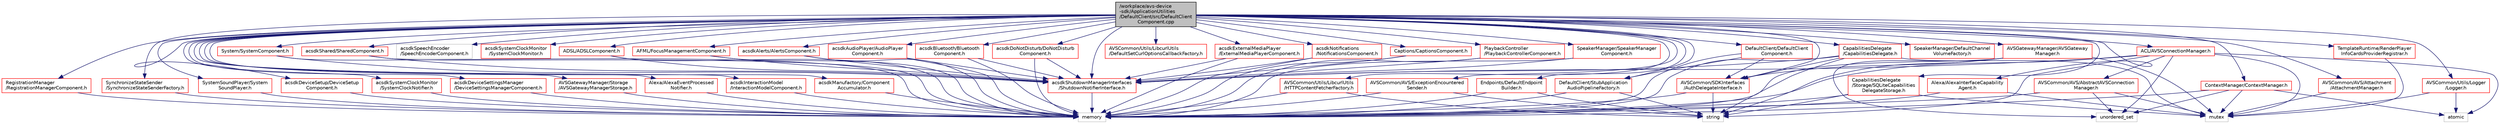 digraph "/workplace/avs-device-sdk/ApplicationUtilities/DefaultClient/src/DefaultClientComponent.cpp"
{
 // LATEX_PDF_SIZE
  edge [fontname="Helvetica",fontsize="10",labelfontname="Helvetica",labelfontsize="10"];
  node [fontname="Helvetica",fontsize="10",shape=record];
  Node1 [label="/workplace/avs-device\l-sdk/ApplicationUtilities\l/DefaultClient/src/DefaultClient\lComponent.cpp",height=0.2,width=0.4,color="black", fillcolor="grey75", style="filled", fontcolor="black",tooltip=" "];
  Node1 -> Node2 [color="midnightblue",fontsize="10",style="solid",fontname="Helvetica"];
  Node2 [label="ACL/AVSConnectionManager.h",height=0.2,width=0.4,color="red", fillcolor="white", style="filled",URL="$_a_v_s_connection_manager_8h.html",tooltip=" "];
  Node2 -> Node3 [color="midnightblue",fontsize="10",style="solid",fontname="Helvetica"];
  Node3 [label="atomic",height=0.2,width=0.4,color="grey75", fillcolor="white", style="filled",tooltip=" "];
  Node2 -> Node4 [color="midnightblue",fontsize="10",style="solid",fontname="Helvetica"];
  Node4 [label="memory",height=0.2,width=0.4,color="grey75", fillcolor="white", style="filled",tooltip=" "];
  Node2 -> Node5 [color="midnightblue",fontsize="10",style="solid",fontname="Helvetica"];
  Node5 [label="mutex",height=0.2,width=0.4,color="grey75", fillcolor="white", style="filled",tooltip=" "];
  Node2 -> Node6 [color="midnightblue",fontsize="10",style="solid",fontname="Helvetica"];
  Node6 [label="string",height=0.2,width=0.4,color="grey75", fillcolor="white", style="filled",tooltip=" "];
  Node2 -> Node7 [color="midnightblue",fontsize="10",style="solid",fontname="Helvetica"];
  Node7 [label="unordered_set",height=0.2,width=0.4,color="grey75", fillcolor="white", style="filled",tooltip=" "];
  Node2 -> Node8 [color="midnightblue",fontsize="10",style="solid",fontname="Helvetica"];
  Node8 [label="acsdkShutdownManagerInterfaces\l/ShutdownNotifierInterface.h",height=0.2,width=0.4,color="red", fillcolor="white", style="filled",URL="$_shutdown_notifier_interface_8h.html",tooltip=" "];
  Node8 -> Node4 [color="midnightblue",fontsize="10",style="solid",fontname="Helvetica"];
  Node2 -> Node12 [color="midnightblue",fontsize="10",style="solid",fontname="Helvetica"];
  Node12 [label="AVSCommon/AVS/AbstractAVSConnection\lManager.h",height=0.2,width=0.4,color="red", fillcolor="white", style="filled",URL="$_abstract_a_v_s_connection_manager_8h.html",tooltip=" "];
  Node12 -> Node4 [color="midnightblue",fontsize="10",style="solid",fontname="Helvetica"];
  Node12 -> Node5 [color="midnightblue",fontsize="10",style="solid",fontname="Helvetica"];
  Node12 -> Node7 [color="midnightblue",fontsize="10",style="solid",fontname="Helvetica"];
  Node1 -> Node47 [color="midnightblue",fontsize="10",style="solid",fontname="Helvetica"];
  Node47 [label="acsdkAlerts/AlertsComponent.h",height=0.2,width=0.4,color="red", fillcolor="white", style="filled",URL="$_alerts_component_8h.html",tooltip=" "];
  Node47 -> Node4 [color="midnightblue",fontsize="10",style="solid",fontname="Helvetica"];
  Node47 -> Node8 [color="midnightblue",fontsize="10",style="solid",fontname="Helvetica"];
  Node1 -> Node215 [color="midnightblue",fontsize="10",style="solid",fontname="Helvetica"];
  Node215 [label="acsdkAudioPlayer/AudioPlayer\lComponent.h",height=0.2,width=0.4,color="red", fillcolor="white", style="filled",URL="$_audio_player_component_8h.html",tooltip=" "];
  Node215 -> Node4 [color="midnightblue",fontsize="10",style="solid",fontname="Helvetica"];
  Node215 -> Node8 [color="midnightblue",fontsize="10",style="solid",fontname="Helvetica"];
  Node1 -> Node235 [color="midnightblue",fontsize="10",style="solid",fontname="Helvetica"];
  Node235 [label="acsdkBluetooth/Bluetooth\lComponent.h",height=0.2,width=0.4,color="red", fillcolor="white", style="filled",URL="$_bluetooth_component_8h.html",tooltip=" "];
  Node235 -> Node4 [color="midnightblue",fontsize="10",style="solid",fontname="Helvetica"];
  Node235 -> Node8 [color="midnightblue",fontsize="10",style="solid",fontname="Helvetica"];
  Node1 -> Node257 [color="midnightblue",fontsize="10",style="solid",fontname="Helvetica"];
  Node257 [label="acsdkDeviceSettingsManager\l/DeviceSettingsManagerComponent.h",height=0.2,width=0.4,color="red", fillcolor="white", style="filled",URL="$_device_settings_manager_component_8h.html",tooltip=" "];
  Node257 -> Node4 [color="midnightblue",fontsize="10",style="solid",fontname="Helvetica"];
  Node1 -> Node280 [color="midnightblue",fontsize="10",style="solid",fontname="Helvetica"];
  Node280 [label="acsdkDoNotDisturb/DoNotDisturb\lComponent.h",height=0.2,width=0.4,color="red", fillcolor="white", style="filled",URL="$_do_not_disturb_component_8h.html",tooltip=" "];
  Node280 -> Node4 [color="midnightblue",fontsize="10",style="solid",fontname="Helvetica"];
  Node280 -> Node8 [color="midnightblue",fontsize="10",style="solid",fontname="Helvetica"];
  Node1 -> Node281 [color="midnightblue",fontsize="10",style="solid",fontname="Helvetica"];
  Node281 [label="acsdkExternalMediaPlayer\l/ExternalMediaPlayerComponent.h",height=0.2,width=0.4,color="red", fillcolor="white", style="filled",URL="$_external_media_player_component_8h.html",tooltip=" "];
  Node281 -> Node4 [color="midnightblue",fontsize="10",style="solid",fontname="Helvetica"];
  Node281 -> Node8 [color="midnightblue",fontsize="10",style="solid",fontname="Helvetica"];
  Node1 -> Node314 [color="midnightblue",fontsize="10",style="solid",fontname="Helvetica"];
  Node314 [label="acsdkInteractionModel\l/InteractionModelComponent.h",height=0.2,width=0.4,color="red", fillcolor="white", style="filled",URL="$_interaction_model_component_8h.html",tooltip=" "];
  Node314 -> Node4 [color="midnightblue",fontsize="10",style="solid",fontname="Helvetica"];
  Node1 -> Node318 [color="midnightblue",fontsize="10",style="solid",fontname="Helvetica"];
  Node318 [label="acsdkManufactory/Component\lAccumulator.h",height=0.2,width=0.4,color="red", fillcolor="white", style="filled",URL="$_component_accumulator_8h.html",tooltip=" "];
  Node318 -> Node4 [color="midnightblue",fontsize="10",style="solid",fontname="Helvetica"];
  Node1 -> Node320 [color="midnightblue",fontsize="10",style="solid",fontname="Helvetica"];
  Node320 [label="acsdkNotifications\l/NotificationsComponent.h",height=0.2,width=0.4,color="red", fillcolor="white", style="filled",URL="$_notifications_component_8h.html",tooltip=" "];
  Node320 -> Node4 [color="midnightblue",fontsize="10",style="solid",fontname="Helvetica"];
  Node320 -> Node8 [color="midnightblue",fontsize="10",style="solid",fontname="Helvetica"];
  Node1 -> Node326 [color="midnightblue",fontsize="10",style="solid",fontname="Helvetica"];
  Node326 [label="acsdkShared/SharedComponent.h",height=0.2,width=0.4,color="red", fillcolor="white", style="filled",URL="$_shared_component_8h.html",tooltip=" "];
  Node326 -> Node4 [color="midnightblue",fontsize="10",style="solid",fontname="Helvetica"];
  Node326 -> Node8 [color="midnightblue",fontsize="10",style="solid",fontname="Helvetica"];
  Node1 -> Node8 [color="midnightblue",fontsize="10",style="solid",fontname="Helvetica"];
  Node1 -> Node332 [color="midnightblue",fontsize="10",style="solid",fontname="Helvetica"];
  Node332 [label="acsdkSpeechEncoder\l/SpeechEncoderComponent.h",height=0.2,width=0.4,color="grey75", fillcolor="white", style="filled",tooltip=" "];
  Node1 -> Node333 [color="midnightblue",fontsize="10",style="solid",fontname="Helvetica"];
  Node333 [label="acsdkSystemClockMonitor\l/SystemClockMonitor.h",height=0.2,width=0.4,color="red", fillcolor="white", style="filled",URL="$_system_clock_monitor_8h.html",tooltip=" "];
  Node1 -> Node335 [color="midnightblue",fontsize="10",style="solid",fontname="Helvetica"];
  Node335 [label="acsdkSystemClockMonitor\l/SystemClockNotifier.h",height=0.2,width=0.4,color="red", fillcolor="white", style="filled",URL="$_system_clock_notifier_8h.html",tooltip=" "];
  Node335 -> Node4 [color="midnightblue",fontsize="10",style="solid",fontname="Helvetica"];
  Node1 -> Node337 [color="midnightblue",fontsize="10",style="solid",fontname="Helvetica"];
  Node337 [label="ADSL/ADSLComponent.h",height=0.2,width=0.4,color="red", fillcolor="white", style="filled",URL="$_a_d_s_l_component_8h.html",tooltip=" "];
  Node337 -> Node4 [color="midnightblue",fontsize="10",style="solid",fontname="Helvetica"];
  Node337 -> Node8 [color="midnightblue",fontsize="10",style="solid",fontname="Helvetica"];
  Node1 -> Node338 [color="midnightblue",fontsize="10",style="solid",fontname="Helvetica"];
  Node338 [label="AFML/FocusManagementComponent.h",height=0.2,width=0.4,color="red", fillcolor="white", style="filled",URL="$_focus_management_component_8h.html",tooltip=" "];
  Node338 -> Node4 [color="midnightblue",fontsize="10",style="solid",fontname="Helvetica"];
  Node338 -> Node8 [color="midnightblue",fontsize="10",style="solid",fontname="Helvetica"];
  Node1 -> Node341 [color="midnightblue",fontsize="10",style="solid",fontname="Helvetica"];
  Node341 [label="AVSCommon/AVS/Attachment\l/AttachmentManager.h",height=0.2,width=0.4,color="red", fillcolor="white", style="filled",URL="$_attachment_manager_8h.html",tooltip=" "];
  Node341 -> Node5 [color="midnightblue",fontsize="10",style="solid",fontname="Helvetica"];
  Node1 -> Node342 [color="midnightblue",fontsize="10",style="solid",fontname="Helvetica"];
  Node342 [label="AVSCommon/AVS/ExceptionEncountered\lSender.h",height=0.2,width=0.4,color="red", fillcolor="white", style="filled",URL="$_exception_encountered_sender_8h.html",tooltip=" "];
  Node342 -> Node4 [color="midnightblue",fontsize="10",style="solid",fontname="Helvetica"];
  Node342 -> Node6 [color="midnightblue",fontsize="10",style="solid",fontname="Helvetica"];
  Node1 -> Node343 [color="midnightblue",fontsize="10",style="solid",fontname="Helvetica"];
  Node343 [label="AVSCommon/SDKInterfaces\l/AuthDelegateInterface.h",height=0.2,width=0.4,color="red", fillcolor="white", style="filled",URL="$_auth_delegate_interface_8h.html",tooltip=" "];
  Node343 -> Node4 [color="midnightblue",fontsize="10",style="solid",fontname="Helvetica"];
  Node343 -> Node6 [color="midnightblue",fontsize="10",style="solid",fontname="Helvetica"];
  Node1 -> Node345 [color="midnightblue",fontsize="10",style="solid",fontname="Helvetica"];
  Node345 [label="AVSCommon/Utils/LibcurlUtils\l/HTTPContentFetcherFactory.h",height=0.2,width=0.4,color="red", fillcolor="white", style="filled",URL="$_h_t_t_p_content_fetcher_factory_8h.html",tooltip=" "];
  Node345 -> Node4 [color="midnightblue",fontsize="10",style="solid",fontname="Helvetica"];
  Node345 -> Node6 [color="midnightblue",fontsize="10",style="solid",fontname="Helvetica"];
  Node1 -> Node360 [color="midnightblue",fontsize="10",style="solid",fontname="Helvetica"];
  Node360 [label="AVSCommon/Utils/LibcurlUtils\l/DefaultSetCurlOptionsCallbackFactory.h",height=0.2,width=0.4,color="red", fillcolor="white", style="filled",URL="$_default_set_curl_options_callback_factory_8h.html",tooltip=" "];
  Node1 -> Node54 [color="midnightblue",fontsize="10",style="solid",fontname="Helvetica"];
  Node54 [label="AVSCommon/Utils/Logger\l/Logger.h",height=0.2,width=0.4,color="red", fillcolor="white", style="filled",URL="$_logger_8h.html",tooltip=" "];
  Node54 -> Node3 [color="midnightblue",fontsize="10",style="solid",fontname="Helvetica"];
  Node54 -> Node5 [color="midnightblue",fontsize="10",style="solid",fontname="Helvetica"];
  Node1 -> Node361 [color="midnightblue",fontsize="10",style="solid",fontname="Helvetica"];
  Node361 [label="AVSGatewayManager/AVSGateway\lManager.h",height=0.2,width=0.4,color="red", fillcolor="white", style="filled",URL="$_a_v_s_gateway_manager_8h.html",tooltip=" "];
  Node361 -> Node4 [color="midnightblue",fontsize="10",style="solid",fontname="Helvetica"];
  Node361 -> Node5 [color="midnightblue",fontsize="10",style="solid",fontname="Helvetica"];
  Node361 -> Node6 [color="midnightblue",fontsize="10",style="solid",fontname="Helvetica"];
  Node361 -> Node7 [color="midnightblue",fontsize="10",style="solid",fontname="Helvetica"];
  Node361 -> Node343 [color="midnightblue",fontsize="10",style="solid",fontname="Helvetica"];
  Node1 -> Node370 [color="midnightblue",fontsize="10",style="solid",fontname="Helvetica"];
  Node370 [label="AVSGatewayManager/Storage\l/AVSGatewayManagerStorage.h",height=0.2,width=0.4,color="red", fillcolor="white", style="filled",URL="$_a_v_s_gateway_manager_storage_8h.html",tooltip=" "];
  Node370 -> Node4 [color="midnightblue",fontsize="10",style="solid",fontname="Helvetica"];
  Node1 -> Node372 [color="midnightblue",fontsize="10",style="solid",fontname="Helvetica"];
  Node372 [label="Alexa/AlexaEventProcessed\lNotifier.h",height=0.2,width=0.4,color="red", fillcolor="white", style="filled",URL="$_alexa_event_processed_notifier_8h.html",tooltip=" "];
  Node372 -> Node4 [color="midnightblue",fontsize="10",style="solid",fontname="Helvetica"];
  Node1 -> Node374 [color="midnightblue",fontsize="10",style="solid",fontname="Helvetica"];
  Node374 [label="Alexa/AlexaInterfaceCapability\lAgent.h",height=0.2,width=0.4,color="red", fillcolor="white", style="filled",URL="$_alexa_interface_capability_agent_8h.html",tooltip=" "];
  Node374 -> Node4 [color="midnightblue",fontsize="10",style="solid",fontname="Helvetica"];
  Node374 -> Node5 [color="midnightblue",fontsize="10",style="solid",fontname="Helvetica"];
  Node1 -> Node377 [color="midnightblue",fontsize="10",style="solid",fontname="Helvetica"];
  Node377 [label="CapabilitiesDelegate\l/CapabilitiesDelegate.h",height=0.2,width=0.4,color="red", fillcolor="white", style="filled",URL="$_capabilities_delegate_8h.html",tooltip=" "];
  Node377 -> Node4 [color="midnightblue",fontsize="10",style="solid",fontname="Helvetica"];
  Node377 -> Node5 [color="midnightblue",fontsize="10",style="solid",fontname="Helvetica"];
  Node377 -> Node6 [color="midnightblue",fontsize="10",style="solid",fontname="Helvetica"];
  Node377 -> Node8 [color="midnightblue",fontsize="10",style="solid",fontname="Helvetica"];
  Node377 -> Node343 [color="midnightblue",fontsize="10",style="solid",fontname="Helvetica"];
  Node1 -> Node382 [color="midnightblue",fontsize="10",style="solid",fontname="Helvetica"];
  Node382 [label="CapabilitiesDelegate\l/Storage/SQLiteCapabilities\lDelegateStorage.h",height=0.2,width=0.4,color="red", fillcolor="white", style="filled",URL="$_s_q_lite_capabilities_delegate_storage_8h.html",tooltip=" "];
  Node382 -> Node4 [color="midnightblue",fontsize="10",style="solid",fontname="Helvetica"];
  Node382 -> Node5 [color="midnightblue",fontsize="10",style="solid",fontname="Helvetica"];
  Node382 -> Node6 [color="midnightblue",fontsize="10",style="solid",fontname="Helvetica"];
  Node1 -> Node386 [color="midnightblue",fontsize="10",style="solid",fontname="Helvetica"];
  Node386 [label="Captions/CaptionsComponent.h",height=0.2,width=0.4,color="red", fillcolor="white", style="filled",URL="$_captions_component_8h.html",tooltip=" "];
  Node386 -> Node4 [color="midnightblue",fontsize="10",style="solid",fontname="Helvetica"];
  Node386 -> Node8 [color="midnightblue",fontsize="10",style="solid",fontname="Helvetica"];
  Node1 -> Node387 [color="midnightblue",fontsize="10",style="solid",fontname="Helvetica"];
  Node387 [label="ContextManager/ContextManager.h",height=0.2,width=0.4,color="red", fillcolor="white", style="filled",URL="$_context_manager_8h.html",tooltip=" "];
  Node387 -> Node3 [color="midnightblue",fontsize="10",style="solid",fontname="Helvetica"];
  Node387 -> Node4 [color="midnightblue",fontsize="10",style="solid",fontname="Helvetica"];
  Node387 -> Node5 [color="midnightblue",fontsize="10",style="solid",fontname="Helvetica"];
  Node387 -> Node7 [color="midnightblue",fontsize="10",style="solid",fontname="Helvetica"];
  Node1 -> Node388 [color="midnightblue",fontsize="10",style="solid",fontname="Helvetica"];
  Node388 [label="Endpoints/DefaultEndpoint\lBuilder.h",height=0.2,width=0.4,color="red", fillcolor="white", style="filled",URL="$_default_endpoint_builder_8h.html",tooltip=" "];
  Node388 -> Node4 [color="midnightblue",fontsize="10",style="solid",fontname="Helvetica"];
  Node388 -> Node6 [color="midnightblue",fontsize="10",style="solid",fontname="Helvetica"];
  Node1 -> Node391 [color="midnightblue",fontsize="10",style="solid",fontname="Helvetica"];
  Node391 [label="PlaybackController\l/PlaybackControllerComponent.h",height=0.2,width=0.4,color="red", fillcolor="white", style="filled",URL="$_playback_controller_component_8h.html",tooltip=" "];
  Node391 -> Node4 [color="midnightblue",fontsize="10",style="solid",fontname="Helvetica"];
  Node391 -> Node8 [color="midnightblue",fontsize="10",style="solid",fontname="Helvetica"];
  Node1 -> Node392 [color="midnightblue",fontsize="10",style="solid",fontname="Helvetica"];
  Node392 [label="RegistrationManager\l/RegistrationManagerComponent.h",height=0.2,width=0.4,color="red", fillcolor="white", style="filled",URL="$_registration_manager_component_8h.html",tooltip=" "];
  Node392 -> Node4 [color="midnightblue",fontsize="10",style="solid",fontname="Helvetica"];
  Node1 -> Node396 [color="midnightblue",fontsize="10",style="solid",fontname="Helvetica"];
  Node396 [label="SpeakerManager/DefaultChannel\lVolumeFactory.h",height=0.2,width=0.4,color="red", fillcolor="white", style="filled",URL="$_default_channel_volume_factory_8h.html",tooltip=" "];
  Node1 -> Node398 [color="midnightblue",fontsize="10",style="solid",fontname="Helvetica"];
  Node398 [label="SpeakerManager/SpeakerManager\lComponent.h",height=0.2,width=0.4,color="red", fillcolor="white", style="filled",URL="$_speaker_manager_component_8h.html",tooltip=" "];
  Node398 -> Node4 [color="midnightblue",fontsize="10",style="solid",fontname="Helvetica"];
  Node398 -> Node8 [color="midnightblue",fontsize="10",style="solid",fontname="Helvetica"];
  Node1 -> Node399 [color="midnightblue",fontsize="10",style="solid",fontname="Helvetica"];
  Node399 [label="SynchronizeStateSender\l/SynchronizeStateSenderFactory.h",height=0.2,width=0.4,color="red", fillcolor="white", style="filled",URL="$_synchronize_state_sender_factory_8h.html",tooltip=" "];
  Node399 -> Node4 [color="midnightblue",fontsize="10",style="solid",fontname="Helvetica"];
  Node1 -> Node400 [color="midnightblue",fontsize="10",style="solid",fontname="Helvetica"];
  Node400 [label="System/SystemComponent.h",height=0.2,width=0.4,color="red", fillcolor="white", style="filled",URL="$_system_component_8h.html",tooltip=" "];
  Node400 -> Node4 [color="midnightblue",fontsize="10",style="solid",fontname="Helvetica"];
  Node400 -> Node8 [color="midnightblue",fontsize="10",style="solid",fontname="Helvetica"];
  Node1 -> Node403 [color="midnightblue",fontsize="10",style="solid",fontname="Helvetica"];
  Node403 [label="SystemSoundPlayer/System\lSoundPlayer.h",height=0.2,width=0.4,color="red", fillcolor="white", style="filled",URL="$_system_sound_player_8h.html",tooltip=" "];
  Node403 -> Node4 [color="midnightblue",fontsize="10",style="solid",fontname="Helvetica"];
  Node1 -> Node405 [color="midnightblue",fontsize="10",style="solid",fontname="Helvetica"];
  Node405 [label="TemplateRuntime/RenderPlayer\lInfoCardsProviderRegistrar.h",height=0.2,width=0.4,color="red", fillcolor="white", style="filled",URL="$_render_player_info_cards_provider_registrar_8h.html",tooltip=" "];
  Node405 -> Node5 [color="midnightblue",fontsize="10",style="solid",fontname="Helvetica"];
  Node1 -> Node406 [color="midnightblue",fontsize="10",style="solid",fontname="Helvetica"];
  Node406 [label="acsdkDeviceSetup/DeviceSetup\lComponent.h",height=0.2,width=0.4,color="red", fillcolor="white", style="filled",URL="$_device_setup_component_8h.html",tooltip=" "];
  Node406 -> Node4 [color="midnightblue",fontsize="10",style="solid",fontname="Helvetica"];
  Node1 -> Node408 [color="midnightblue",fontsize="10",style="solid",fontname="Helvetica"];
  Node408 [label="DefaultClient/DefaultClient\lComponent.h",height=0.2,width=0.4,color="red", fillcolor="white", style="filled",URL="$_default_client_component_8h.html",tooltip=" "];
  Node408 -> Node4 [color="midnightblue",fontsize="10",style="solid",fontname="Helvetica"];
  Node408 -> Node343 [color="midnightblue",fontsize="10",style="solid",fontname="Helvetica"];
  Node408 -> Node435 [color="midnightblue",fontsize="10",style="solid",fontname="Helvetica"];
  Node435 [label="DefaultClient/StubApplication\lAudioPipelineFactory.h",height=0.2,width=0.4,color="red", fillcolor="white", style="filled",URL="$_stub_application_audio_pipeline_factory_8h.html",tooltip=" "];
  Node435 -> Node4 [color="midnightblue",fontsize="10",style="solid",fontname="Helvetica"];
  Node435 -> Node6 [color="midnightblue",fontsize="10",style="solid",fontname="Helvetica"];
  Node1 -> Node435 [color="midnightblue",fontsize="10",style="solid",fontname="Helvetica"];
}

